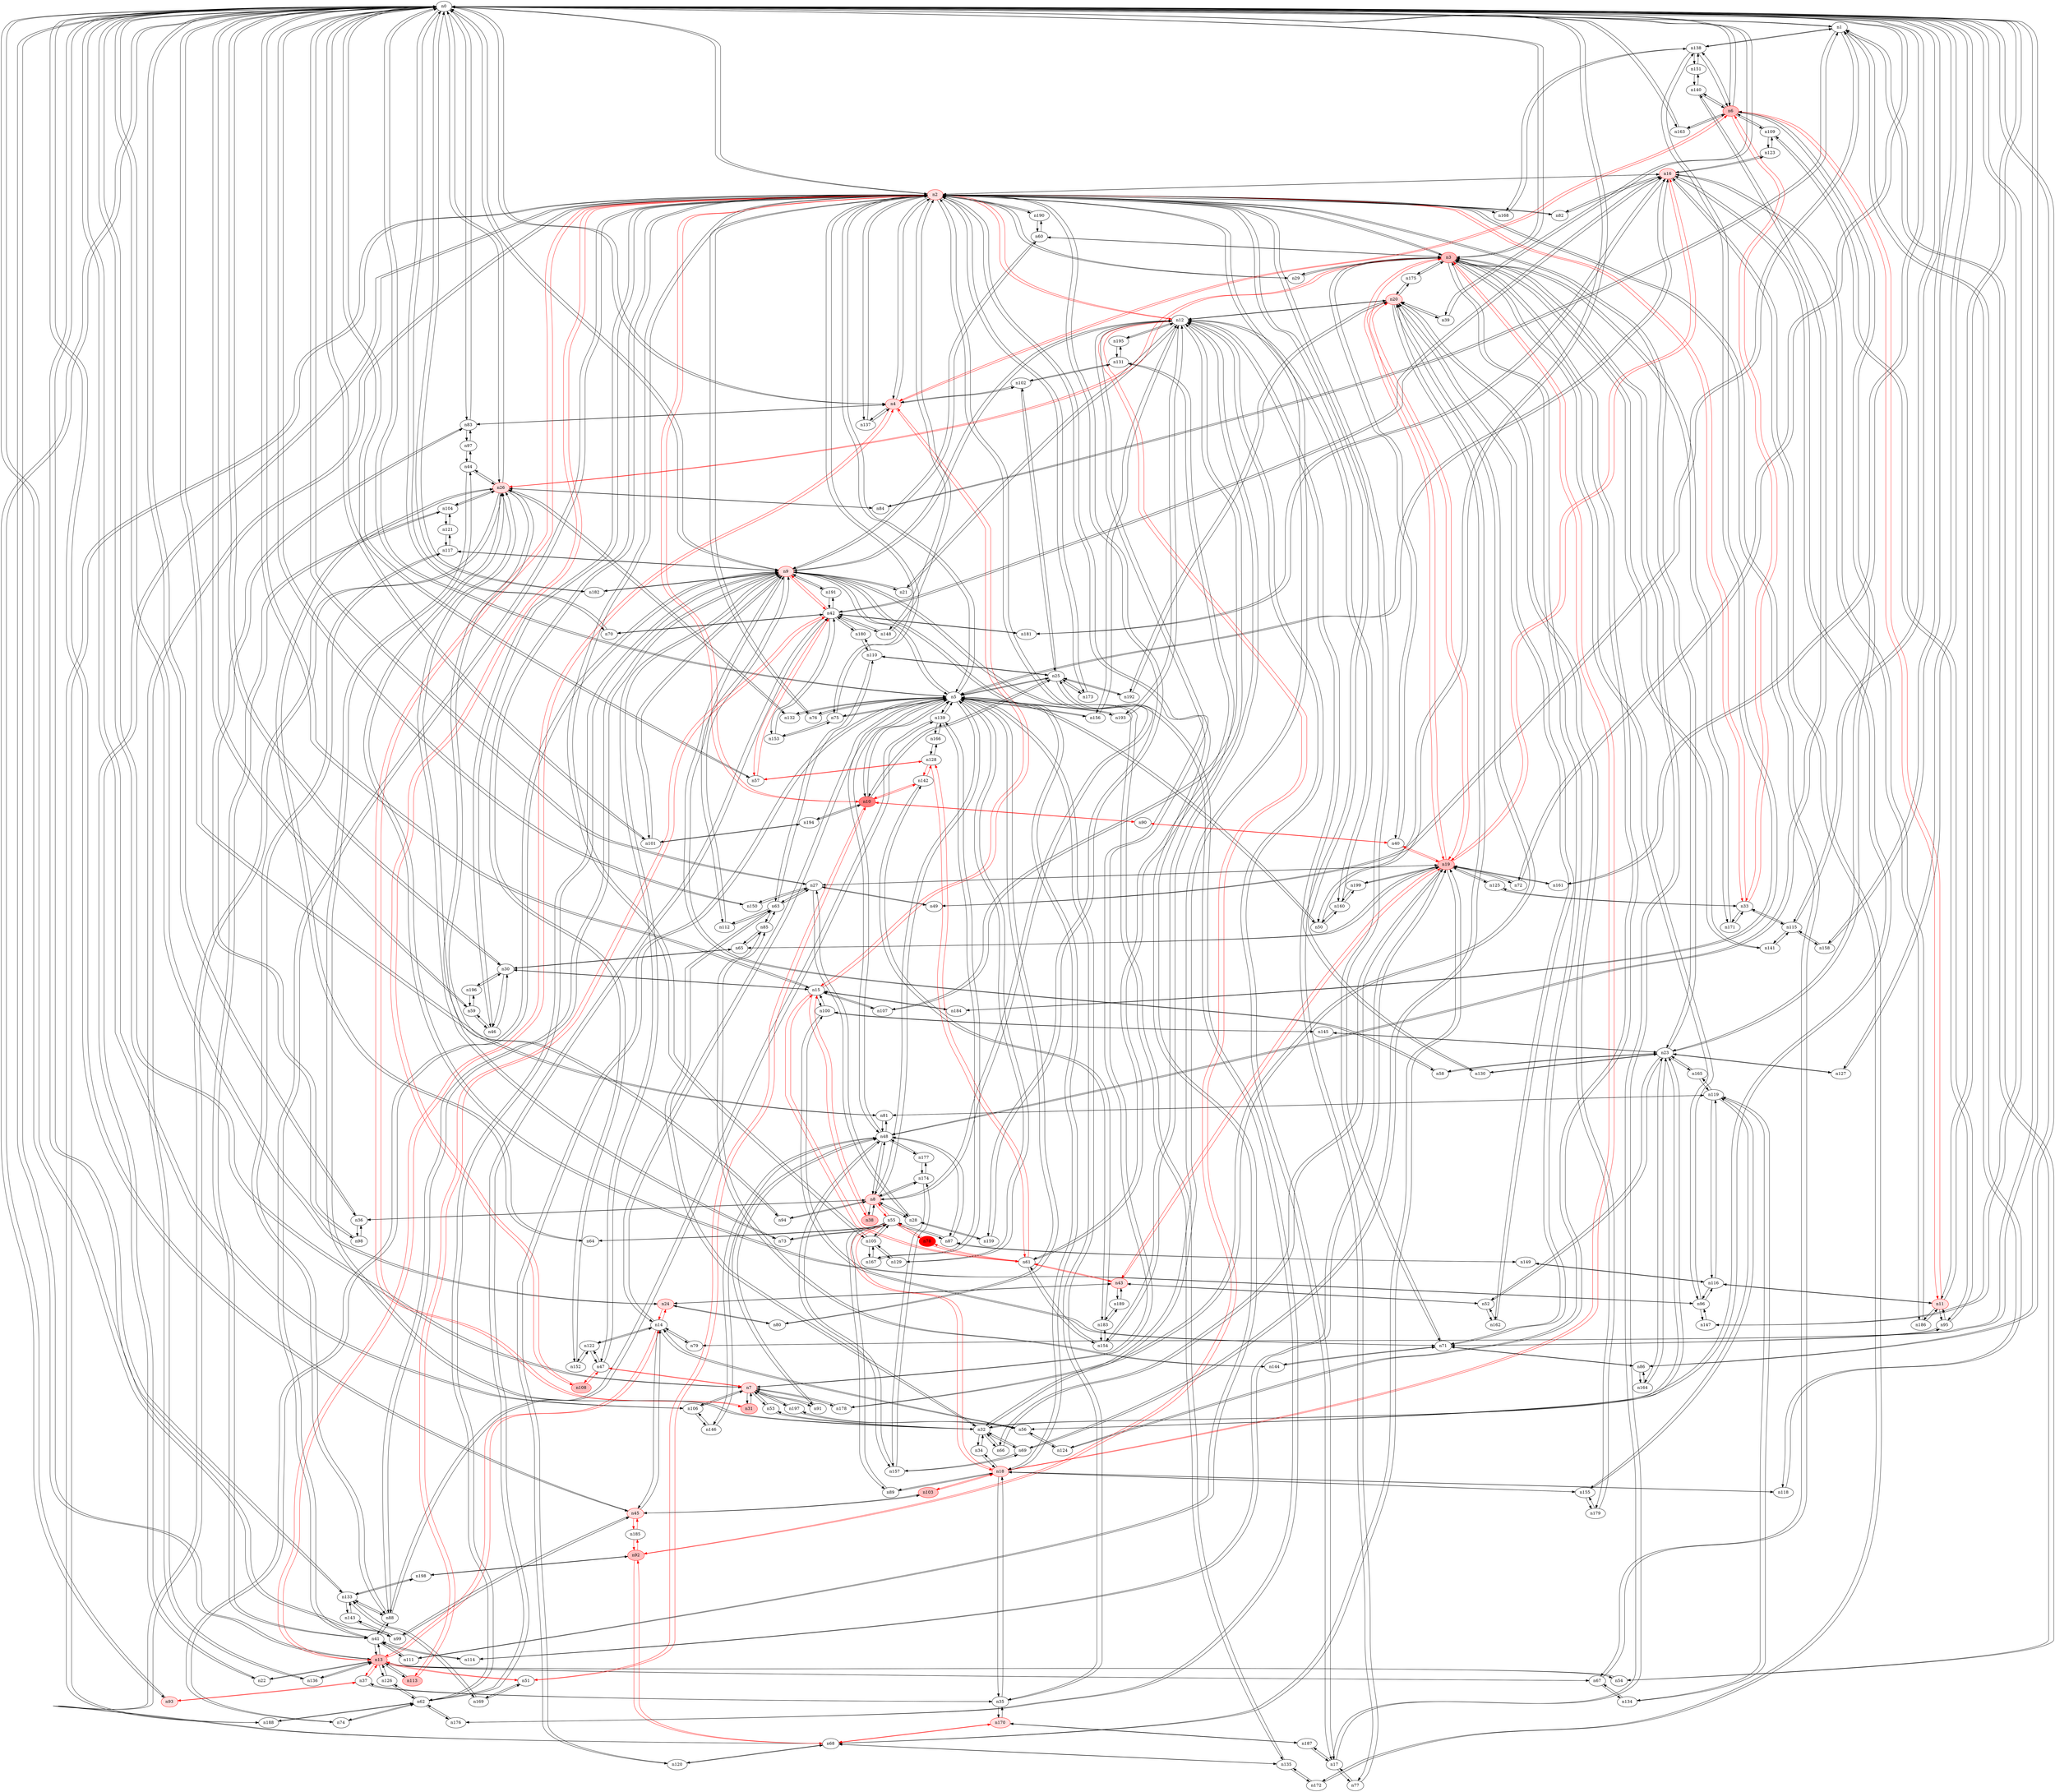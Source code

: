 strict digraph {
n0 [type=switch];
n1 [type=switch];
n2 [type=host, color="#FF0000", style=filled, fillcolor="#FFE0E0"];
n3 [type=host, color="#FF0000", style=filled, fillcolor="#FFC0C0"];
n4 [type=host, color="#FF0000", style=filled, fillcolor="#FFE0E0"];
n5 [type=switch];
n6 [type=host, color="#FF0000", style=filled, fillcolor="#FFC0C0"];
n7 [type=host, color="#FF0000", style=filled, fillcolor="#FFE0E0"];
n9 [type=host, color="#FF0000", style=filled, fillcolor="#FFE0E0"];
n11 [type=host, color="#FF0000", style=filled, fillcolor="#FFE0E0"];
n13 [type=switch, color="#FF0000", style=filled, fillcolor="#FFC0C0"];
n15 [type=switch];
n24 [type=host, color="#FF0000", style=filled, fillcolor="#FFE0E0"];
n26 [type=host, color="#FF0000", style=filled, fillcolor="#FFE0E0"];
n27 [type=switch];
n30 [type=switch];
n36 [type=switch];
n39 [type=switch];
n45 [type=host, color="#FF0000", style=filled, fillcolor="#FFE0E0"];
n50 [type=switch];
n57 [type=switch];
n59 [type=switch];
n70 [type=switch];
n72 [type=switch];
n79 [type=switch];
n81 [type=switch];
n83 [type=switch];
n86 [type=switch];
n93 [type=host, color="#FF0000", style=filled, fillcolor="#FFE0E0"];
n99 [type=switch];
n101 [type=switch];
n106 [type=switch];
n115 [type=switch];
n127 [type=switch];
n133 [type=switch];
n147 [type=switch];
n150 [type=switch];
n158 [type=switch];
n161 [type=switch];
n163 [type=switch];
n182 [type=switch];
n49 [type=switch];
n54 [type=switch];
n84 [type=switch];
n118 [type=switch];
n138 [type=switch];
n8 [type=host, color="#FF0000", style=filled, fillcolor="#FFE0E0"];
n10 [type=switch, color="#FF0000", style=filled, fillcolor="#FF8080"];
n12 [type=switch];
n16 [type=host, color="#FF0000", style=filled, fillcolor="#FFE0E0"];
n22 [type=switch];
n23 [type=switch];
n29 [type=switch];
n31 [type=host, color="#FF0000", style=filled, fillcolor="#FFC0C0"];
n32 [type=switch];
n33 [type=switch];
n41 [type=switch];
n46 [type=switch];
n67 [type=switch];
n71 [type=switch];
n75 [type=switch];
n76 [type=switch];
n82 [type=switch];
n105 [type=switch];
n108 [type=switch, color="#FF0000", style=filled, fillcolor="#FFC0C0"];
n130 [type=switch];
n136 [type=switch];
n137 [type=switch];
n148 [type=switch];
n152 [type=switch];
n159 [type=switch];
n168 [type=switch];
n173 [type=switch];
n188 [type=switch];
n190 [type=switch];
n17 [type=switch];
n18 [type=host, color="#FF0000", style=filled, fillcolor="#FFE0E0"];
n19 [type=switch, color="#FF0000", style=filled, fillcolor="#FFC0C0"];
n40 [type=switch];
n60 [type=switch];
n96 [type=switch];
n124 [type=switch];
n141 [type=switch];
n171 [type=switch];
n175 [type=switch];
n102 [type=switch];
n14 [type=switch];
n25 [type=switch];
n35 [type=switch];
n48 [type=switch];
n80 [type=switch];
n120 [type=switch];
n129 [type=switch];
n132 [type=switch];
n139 [type=switch];
n156 [type=switch];
n193 [type=switch];
n109 [type=switch];
n140 [type=switch];
n47 [type=switch];
n53 [type=switch];
n91 [type=switch];
n178 [type=switch];
n197 [type=switch];
n28 [type=switch];
n38 [type=host, color="#FF0000", style=filled, fillcolor="#FFC0C0"];
n55 [type=switch];
n94 [type=switch];
n174 [type=switch];
n21 [type=switch];
n42 [type=switch];
n58 [type=switch];
n62 [type=switch];
n74 [type=switch];
n88 [type=switch];
n112 [type=switch];
n117 [type=switch];
n135 [type=switch];
n191 [type=switch];
n51 [type=switch];
n90 [type=switch];
n142 [type=switch];
n194 [type=switch];
n95 [type=switch];
n116 [type=switch];
n186 [type=switch];
n20 [type=host, color="#FF0000", style=filled, fillcolor="#FFE0E0"];
n77 [type=switch];
n92 [type=switch, color="#FF0000", style=filled, fillcolor="#FFC0C0"];
n107 [type=switch];
n111 [type=switch];
n154 [type=switch];
n160 [type=switch];
n195 [type=switch];
n37 [type=switch];
n113 [type=switch, color="#FF0000", style=filled, fillcolor="#FFC0C0"];
n126 [type=switch];
n56 [type=switch];
n122 [type=switch];
n61 [type=switch];
n100 [type=switch];
n184 [type=switch];
n123 [type=switch];
n172 [type=switch];
n181 [type=switch];
n187 [type=switch];
n34 [type=switch];
n89 [type=switch];
n103 [type=host, color="#FF0000", style=filled, fillcolor="#FFC0C0"];
n155 [type=switch];
n43 [type=host, color="#FF0000", style=filled, fillcolor="#FFE0E0"];
n65 [type=switch];
n66 [type=switch];
n68 [type=switch];
n114 [type=switch];
n125 [type=switch];
n199 [type=switch];
n69 [type=switch];
n162 [type=switch];
n179 [type=switch];
n192 [type=switch];
n52 [type=switch];
n145 [type=switch];
n164 [type=switch];
n165 [type=switch];
n110 [type=switch];
n176 [type=switch];
n44 [type=switch];
n64 [type=switch];
n73 [type=switch];
n104 [type=switch];
n63 [type=switch];
n196 [type=switch];
n170 [type=host, color="#FF0000", style=filled, fillcolor="#FFE0E0"];
n98 [type=switch];
n153 [type=switch];
n180 [type=switch];
n189 [type=switch];
n97 [type=switch];
n185 [type=switch];
n87 [type=switch];
n146 [type=switch];
n157 [type=switch];
n177 [type=switch];
n169 [type=switch];
n78 [type=switch, color="#FF0000", style=filled, fillcolor="#FF0000"];
n128 [type=switch];
n131 [type=switch];
n85 [type=switch];
n134 [type=switch];
n144 [type=switch];
n119 [type=switch];
n149 [type=switch];
n198 [type=switch];
n143 [type=switch];
n121 [type=switch];
n167 [type=switch];
n166 [type=switch];
n151 [type=switch];
n183 [type=switch];
n0 -> n1 [src_port=0, dst_port=0];
n0 -> n2 [src_port=0, dst_port=0];
n0 -> n3 [src_port=0, dst_port=0];
n0 -> n4 [src_port=0, dst_port=0];
n0 -> n5 [src_port=0, dst_port=0];
n0 -> n6 [src_port=0, dst_port=0];
n0 -> n7 [src_port=0, dst_port=0];
n0 -> n9 [src_port=0, dst_port=0];
n0 -> n11 [src_port=0, dst_port=0];
n0 -> n13 [src_port=0, dst_port=0];
n0 -> n15 [src_port=0, dst_port=0];
n0 -> n24 [src_port=0, dst_port=0];
n0 -> n26 [src_port=0, dst_port=0];
n0 -> n27 [src_port=0, dst_port=0];
n0 -> n30 [src_port=0, dst_port=0];
n0 -> n36 [src_port=0, dst_port=0];
n0 -> n39 [src_port=0, dst_port=0];
n0 -> n45 [src_port=0, dst_port=0];
n0 -> n50 [src_port=0, dst_port=0];
n0 -> n57 [src_port=0, dst_port=0];
n0 -> n59 [src_port=0, dst_port=0];
n0 -> n70 [src_port=0, dst_port=0];
n0 -> n72 [src_port=0, dst_port=0];
n0 -> n79 [src_port=0, dst_port=0];
n0 -> n81 [src_port=0, dst_port=0];
n0 -> n83 [src_port=0, dst_port=0];
n0 -> n86 [src_port=0, dst_port=0];
n0 -> n93 [src_port=0, dst_port=0];
n0 -> n99 [src_port=0, dst_port=0];
n0 -> n101 [src_port=0, dst_port=0];
n0 -> n106 [src_port=0, dst_port=0];
n0 -> n115 [src_port=0, dst_port=0];
n0 -> n127 [src_port=0, dst_port=0];
n0 -> n133 [src_port=0, dst_port=0];
n0 -> n147 [src_port=0, dst_port=0];
n0 -> n150 [src_port=0, dst_port=0];
n0 -> n158 [src_port=0, dst_port=0];
n0 -> n161 [src_port=0, dst_port=0];
n0 -> n163 [src_port=0, dst_port=0];
n0 -> n182 [src_port=0, dst_port=0];
n1 -> n0 [src_port=0, dst_port=0];
n1 -> n49 [src_port=0, dst_port=0];
n1 -> n54 [src_port=0, dst_port=0];
n1 -> n84 [src_port=0, dst_port=0];
n1 -> n118 [src_port=0, dst_port=0];
n1 -> n138 [src_port=0, dst_port=0];
n2 -> n0 [src_port=0, dst_port=0];
n2 -> n3 [src_port=0, dst_port=0];
n2 -> n4 [src_port=0, dst_port=0];
n2 -> n5 [src_port=0, dst_port=0];
n2 -> n7 [src_port=0, dst_port=0];
n2 -> n8 [src_port=0, dst_port=0];
n2 -> n10 [src_port=0, dst_port=0, color="#FF0000"];
n2 -> n12 [src_port=0, dst_port=0, color="#FF0000"];
n2 -> n16 [src_port=0, dst_port=0];
n2 -> n22 [src_port=0, dst_port=0];
n2 -> n23 [src_port=0, dst_port=0];
n2 -> n29 [src_port=0, dst_port=0];
n2 -> n31 [src_port=0, dst_port=0, color="#FF0000"];
n2 -> n32 [src_port=0, dst_port=0];
n2 -> n33 [src_port=0, dst_port=0, color="#FF0000"];
n2 -> n41 [src_port=0, dst_port=0];
n2 -> n46 [src_port=0, dst_port=0];
n2 -> n67 [src_port=0, dst_port=0];
n2 -> n71 [src_port=0, dst_port=0];
n2 -> n75 [src_port=0, dst_port=0];
n2 -> n76 [src_port=0, dst_port=0];
n2 -> n82 [src_port=0, dst_port=0];
n2 -> n105 [src_port=0, dst_port=0];
n2 -> n108 [src_port=0, dst_port=0, color="#FF0000"];
n2 -> n130 [src_port=0, dst_port=0];
n2 -> n136 [src_port=0, dst_port=0];
n2 -> n137 [src_port=0, dst_port=0];
n2 -> n148 [src_port=0, dst_port=0];
n2 -> n152 [src_port=0, dst_port=0];
n2 -> n159 [src_port=0, dst_port=0];
n2 -> n168 [src_port=0, dst_port=0];
n2 -> n173 [src_port=0, dst_port=0];
n2 -> n188 [src_port=0, dst_port=0];
n2 -> n190 [src_port=0, dst_port=0];
n3 -> n0 [src_port=0, dst_port=0];
n3 -> n2 [src_port=0, dst_port=0];
n3 -> n26 [src_port=0, dst_port=0, color="#FF0000"];
n3 -> n29 [src_port=0, dst_port=0];
n3 -> n71 [src_port=0, dst_port=0];
n3 -> n17 [src_port=0, dst_port=0];
n3 -> n18 [src_port=0, dst_port=0, color="#FF0000"];
n3 -> n19 [src_port=0, dst_port=0, color="#FF0000"];
n3 -> n40 [src_port=0, dst_port=0];
n3 -> n60 [src_port=0, dst_port=0];
n3 -> n96 [src_port=0, dst_port=0];
n3 -> n124 [src_port=0, dst_port=0];
n3 -> n141 [src_port=0, dst_port=0];
n3 -> n171 [src_port=0, dst_port=0];
n3 -> n175 [src_port=0, dst_port=0];
n4 -> n0 [src_port=0, dst_port=0];
n4 -> n2 [src_port=0, dst_port=0];
n4 -> n6 [src_port=0, dst_port=0, color="#FF0000"];
n4 -> n13 [src_port=0, dst_port=0, color="#FF0000"];
n4 -> n15 [src_port=0, dst_port=0, color="#FF0000"];
n4 -> n83 [src_port=0, dst_port=0];
n4 -> n137 [src_port=0, dst_port=0];
n4 -> n102 [src_port=0, dst_port=0];
n5 -> n0 [src_port=0, dst_port=0];
n5 -> n2 [src_port=0, dst_port=0];
n5 -> n9 [src_port=0, dst_port=0];
n5 -> n50 [src_port=0, dst_port=0];
n5 -> n8 [src_port=0, dst_port=0];
n5 -> n10 [src_port=0, dst_port=0];
n5 -> n16 [src_port=0, dst_port=0];
n5 -> n75 [src_port=0, dst_port=0];
n5 -> n76 [src_port=0, dst_port=0];
n5 -> n14 [src_port=0, dst_port=0];
n5 -> n25 [src_port=0, dst_port=0];
n5 -> n35 [src_port=0, dst_port=0];
n5 -> n48 [src_port=0, dst_port=0];
n5 -> n80 [src_port=0, dst_port=0];
n5 -> n120 [src_port=0, dst_port=0];
n5 -> n129 [src_port=0, dst_port=0];
n5 -> n132 [src_port=0, dst_port=0];
n5 -> n139 [src_port=0, dst_port=0];
n5 -> n156 [src_port=0, dst_port=0];
n5 -> n193 [src_port=0, dst_port=0];
n6 -> n0 [src_port=0, dst_port=0];
n6 -> n4 [src_port=0, dst_port=0, color="#FF0000"];
n6 -> n11 [src_port=0, dst_port=0, color="#FF0000"];
n6 -> n163 [src_port=0, dst_port=0];
n6 -> n138 [src_port=0, dst_port=0];
n6 -> n23 [src_port=0, dst_port=0];
n6 -> n33 [src_port=0, dst_port=0, color="#FF0000"];
n6 -> n109 [src_port=0, dst_port=0];
n6 -> n140 [src_port=0, dst_port=0];
n7 -> n0 [src_port=0, dst_port=0];
n7 -> n2 [src_port=0, dst_port=0];
n7 -> n106 [src_port=0, dst_port=0];
n7 -> n31 [src_port=0, dst_port=0];
n7 -> n47 [src_port=0, dst_port=0, color="#FF0000"];
n7 -> n53 [src_port=0, dst_port=0];
n7 -> n91 [src_port=0, dst_port=0];
n7 -> n178 [src_port=0, dst_port=0];
n7 -> n197 [src_port=0, dst_port=0];
n9 -> n0 [src_port=0, dst_port=0];
n9 -> n5 [src_port=0, dst_port=0];
n9 -> n101 [src_port=0, dst_port=0];
n9 -> n182 [src_port=0, dst_port=0];
n9 -> n12 [src_port=0, dst_port=0];
n9 -> n18 [src_port=0, dst_port=0];
n9 -> n60 [src_port=0, dst_port=0];
n9 -> n47 [src_port=0, dst_port=0];
n9 -> n21 [src_port=0, dst_port=0];
n9 -> n42 [src_port=0, dst_port=0, color="#FF0000"];
n9 -> n58 [src_port=0, dst_port=0];
n9 -> n62 [src_port=0, dst_port=0];
n9 -> n74 [src_port=0, dst_port=0];
n9 -> n88 [src_port=0, dst_port=0];
n9 -> n112 [src_port=0, dst_port=0];
n9 -> n117 [src_port=0, dst_port=0];
n9 -> n135 [src_port=0, dst_port=0];
n9 -> n191 [src_port=0, dst_port=0];
n11 -> n0 [src_port=0, dst_port=0];
n11 -> n6 [src_port=0, dst_port=0, color="#FF0000"];
n11 -> n95 [src_port=0, dst_port=0];
n11 -> n116 [src_port=0, dst_port=0];
n11 -> n186 [src_port=0, dst_port=0];
n13 -> n0 [src_port=0, dst_port=0];
n13 -> n4 [src_port=0, dst_port=0, color="#FF0000"];
n13 -> n54 [src_port=0, dst_port=0];
n13 -> n22 [src_port=0, dst_port=0];
n13 -> n41 [src_port=0, dst_port=0];
n13 -> n67 [src_port=0, dst_port=0];
n13 -> n136 [src_port=0, dst_port=0];
n13 -> n14 [src_port=0, dst_port=0, color="#FF0000"];
n13 -> n51 [src_port=0, dst_port=0, color="#FF0000"];
n13 -> n37 [src_port=0, dst_port=0, color="#FF0000"];
n13 -> n113 [src_port=0, dst_port=0];
n13 -> n126 [src_port=0, dst_port=0];
n15 -> n0 [src_port=0, dst_port=0];
n15 -> n4 [src_port=0, dst_port=0, color="#FF0000"];
n15 -> n30 [src_port=0, dst_port=0];
n15 -> n38 [src_port=0, dst_port=0, color="#FF0000"];
n15 -> n107 [src_port=0, dst_port=0];
n15 -> n61 [src_port=0, dst_port=0, color="#FF0000"];
n15 -> n100 [src_port=0, dst_port=0];
n15 -> n184 [src_port=0, dst_port=0];
n24 -> n0 [src_port=0, dst_port=0];
n24 -> n14 [src_port=0, dst_port=0, color="#FF0000"];
n24 -> n80 [src_port=0, dst_port=0];
n24 -> n43 [src_port=0, dst_port=0];
n26 -> n0 [src_port=0, dst_port=0];
n26 -> n3 [src_port=0, dst_port=0, color="#FF0000"];
n26 -> n84 [src_port=0, dst_port=0];
n26 -> n96 [src_port=0, dst_port=0];
n26 -> n132 [src_port=0, dst_port=0];
n26 -> n94 [src_port=0, dst_port=0];
n26 -> n68 [src_port=0, dst_port=0];
n26 -> n44 [src_port=0, dst_port=0];
n26 -> n64 [src_port=0, dst_port=0];
n26 -> n73 [src_port=0, dst_port=0];
n26 -> n104 [src_port=0, dst_port=0];
n27 -> n0 [src_port=0, dst_port=0];
n27 -> n150 [src_port=0, dst_port=0];
n27 -> n49 [src_port=0, dst_port=0];
n27 -> n19 [src_port=0, dst_port=0];
n27 -> n28 [src_port=0, dst_port=0];
n27 -> n63 [src_port=0, dst_port=0];
n30 -> n0 [src_port=0, dst_port=0];
n30 -> n15 [src_port=0, dst_port=0];
n30 -> n46 [src_port=0, dst_port=0];
n30 -> n65 [src_port=0, dst_port=0];
n30 -> n196 [src_port=0, dst_port=0];
n36 -> n0 [src_port=0, dst_port=0];
n36 -> n8 [src_port=0, dst_port=0];
n36 -> n98 [src_port=0, dst_port=0];
n39 -> n0 [src_port=0, dst_port=0];
n39 -> n20 [src_port=0, dst_port=0];
n45 -> n0 [src_port=0, dst_port=0];
n45 -> n99 [src_port=0, dst_port=0];
n45 -> n14 [src_port=0, dst_port=0];
n45 -> n103 [src_port=0, dst_port=0];
n45 -> n185 [src_port=0, dst_port=0, color="#FF0000"];
n50 -> n0 [src_port=0, dst_port=0];
n50 -> n5 [src_port=0, dst_port=0];
n50 -> n160 [src_port=0, dst_port=0];
n57 -> n0 [src_port=0, dst_port=0];
n57 -> n42 [src_port=0, dst_port=0, color="#FF0000"];
n57 -> n128 [src_port=0, dst_port=0, color="#FF0000"];
n59 -> n0 [src_port=0, dst_port=0];
n59 -> n46 [src_port=0, dst_port=0];
n59 -> n196 [src_port=0, dst_port=0];
n70 -> n0 [src_port=0, dst_port=0];
n70 -> n42 [src_port=0, dst_port=0];
n72 -> n0 [src_port=0, dst_port=0];
n72 -> n19 [src_port=0, dst_port=0];
n79 -> n0 [src_port=0, dst_port=0];
n79 -> n14 [src_port=0, dst_port=0];
n81 -> n0 [src_port=0, dst_port=0];
n81 -> n48 [src_port=0, dst_port=0];
n81 -> n119 [src_port=0, dst_port=0];
n83 -> n0 [src_port=0, dst_port=0];
n83 -> n4 [src_port=0, dst_port=0];
n83 -> n98 [src_port=0, dst_port=0];
n83 -> n97 [src_port=0, dst_port=0];
n86 -> n0 [src_port=0, dst_port=0];
n86 -> n71 [src_port=0, dst_port=0];
n86 -> n164 [src_port=0, dst_port=0];
n93 -> n0 [src_port=0, dst_port=0];
n93 -> n37 [src_port=0, dst_port=0, color="#FF0000"];
n99 -> n0 [src_port=0, dst_port=0];
n99 -> n45 [src_port=0, dst_port=0];
n99 -> n143 [src_port=0, dst_port=0];
n101 -> n0 [src_port=0, dst_port=0];
n101 -> n9 [src_port=0, dst_port=0];
n101 -> n194 [src_port=0, dst_port=0];
n106 -> n0 [src_port=0, dst_port=0];
n106 -> n7 [src_port=0, dst_port=0];
n106 -> n146 [src_port=0, dst_port=0];
n115 -> n0 [src_port=0, dst_port=0];
n115 -> n158 [src_port=0, dst_port=0];
n115 -> n33 [src_port=0, dst_port=0];
n115 -> n141 [src_port=0, dst_port=0];
n127 -> n0 [src_port=0, dst_port=0];
n127 -> n23 [src_port=0, dst_port=0];
n133 -> n0 [src_port=0, dst_port=0];
n133 -> n88 [src_port=0, dst_port=0];
n133 -> n169 [src_port=0, dst_port=0];
n133 -> n198 [src_port=0, dst_port=0];
n133 -> n143 [src_port=0, dst_port=0];
n147 -> n0 [src_port=0, dst_port=0];
n147 -> n96 [src_port=0, dst_port=0];
n150 -> n0 [src_port=0, dst_port=0];
n150 -> n27 [src_port=0, dst_port=0];
n158 -> n0 [src_port=0, dst_port=0];
n158 -> n115 [src_port=0, dst_port=0];
n161 -> n0 [src_port=0, dst_port=0];
n161 -> n19 [src_port=0, dst_port=0];
n163 -> n0 [src_port=0, dst_port=0];
n163 -> n6 [src_port=0, dst_port=0];
n182 -> n0 [src_port=0, dst_port=0];
n182 -> n9 [src_port=0, dst_port=0];
n49 -> n1 [src_port=0, dst_port=0];
n49 -> n27 [src_port=0, dst_port=0];
n54 -> n1 [src_port=0, dst_port=0];
n54 -> n13 [src_port=0, dst_port=0];
n84 -> n1 [src_port=0, dst_port=0];
n84 -> n26 [src_port=0, dst_port=0];
n118 -> n1 [src_port=0, dst_port=0];
n118 -> n18 [src_port=0, dst_port=0];
n138 -> n1 [src_port=0, dst_port=0];
n138 -> n6 [src_port=0, dst_port=0];
n138 -> n168 [src_port=0, dst_port=0];
n138 -> n184 [src_port=0, dst_port=0];
n138 -> n151 [src_port=0, dst_port=0];
n8 -> n2 [src_port=0, dst_port=0];
n8 -> n5 [src_port=0, dst_port=0];
n8 -> n36 [src_port=0, dst_port=0];
n8 -> n48 [src_port=0, dst_port=0];
n8 -> n28 [src_port=0, dst_port=0];
n8 -> n38 [src_port=0, dst_port=0];
n8 -> n55 [src_port=0, dst_port=0, color="#FF0000"];
n8 -> n94 [src_port=0, dst_port=0];
n8 -> n174 [src_port=0, dst_port=0];
n10 -> n2 [src_port=0, dst_port=0, color="#FF0000"];
n10 -> n5 [src_port=0, dst_port=0];
n10 -> n25 [src_port=0, dst_port=0];
n10 -> n51 [src_port=0, dst_port=0, color="#FF0000"];
n10 -> n90 [src_port=0, dst_port=0, color="#FF0000"];
n10 -> n142 [src_port=0, dst_port=0, color="#FF0000"];
n10 -> n194 [src_port=0, dst_port=0];
n12 -> n2 [src_port=0, dst_port=0, color="#FF0000"];
n12 -> n9 [src_port=0, dst_port=0];
n12 -> n17 [src_port=0, dst_port=0];
n12 -> n156 [src_port=0, dst_port=0];
n12 -> n193 [src_port=0, dst_port=0];
n12 -> n21 [src_port=0, dst_port=0];
n12 -> n20 [src_port=0, dst_port=0];
n12 -> n77 [src_port=0, dst_port=0];
n12 -> n92 [src_port=0, dst_port=0, color="#FF0000"];
n12 -> n107 [src_port=0, dst_port=0];
n12 -> n111 [src_port=0, dst_port=0];
n12 -> n154 [src_port=0, dst_port=0];
n12 -> n160 [src_port=0, dst_port=0];
n12 -> n195 [src_port=0, dst_port=0];
n16 -> n2 [src_port=0, dst_port=0];
n16 -> n5 [src_port=0, dst_port=0];
n16 -> n32 [src_port=0, dst_port=0];
n16 -> n82 [src_port=0, dst_port=0];
n16 -> n19 [src_port=0, dst_port=0, color="#FF0000"];
n16 -> n42 [src_port=0, dst_port=0];
n16 -> n186 [src_port=0, dst_port=0];
n16 -> n123 [src_port=0, dst_port=0];
n16 -> n172 [src_port=0, dst_port=0];
n16 -> n181 [src_port=0, dst_port=0];
n22 -> n2 [src_port=0, dst_port=0];
n22 -> n13 [src_port=0, dst_port=0];
n23 -> n2 [src_port=0, dst_port=0];
n23 -> n6 [src_port=0, dst_port=0];
n23 -> n127 [src_port=0, dst_port=0];
n23 -> n130 [src_port=0, dst_port=0];
n23 -> n58 [src_port=0, dst_port=0];
n23 -> n56 [src_port=0, dst_port=0];
n23 -> n52 [src_port=0, dst_port=0];
n23 -> n145 [src_port=0, dst_port=0];
n23 -> n164 [src_port=0, dst_port=0];
n23 -> n165 [src_port=0, dst_port=0];
n29 -> n2 [src_port=0, dst_port=0];
n29 -> n3 [src_port=0, dst_port=0];
n31 -> n2 [src_port=0, dst_port=0, color="#FF0000"];
n31 -> n7 [src_port=0, dst_port=0];
n32 -> n2 [src_port=0, dst_port=0];
n32 -> n16 [src_port=0, dst_port=0];
n32 -> n53 [src_port=0, dst_port=0];
n32 -> n34 [src_port=0, dst_port=0];
n32 -> n66 [src_port=0, dst_port=0];
n32 -> n69 [src_port=0, dst_port=0];
n32 -> n44 [src_port=0, dst_port=0];
n32 -> n63 [src_port=0, dst_port=0];
n33 -> n2 [src_port=0, dst_port=0, color="#FF0000"];
n33 -> n6 [src_port=0, dst_port=0, color="#FF0000"];
n33 -> n115 [src_port=0, dst_port=0];
n33 -> n171 [src_port=0, dst_port=0];
n33 -> n125 [src_port=0, dst_port=0];
n41 -> n2 [src_port=0, dst_port=0];
n41 -> n13 [src_port=0, dst_port=0];
n41 -> n88 [src_port=0, dst_port=0];
n41 -> n111 [src_port=0, dst_port=0];
n41 -> n114 [src_port=0, dst_port=0];
n41 -> n104 [src_port=0, dst_port=0];
n46 -> n2 [src_port=0, dst_port=0];
n46 -> n30 [src_port=0, dst_port=0];
n46 -> n59 [src_port=0, dst_port=0];
n67 -> n2 [src_port=0, dst_port=0];
n67 -> n13 [src_port=0, dst_port=0];
n67 -> n134 [src_port=0, dst_port=0];
n71 -> n2 [src_port=0, dst_port=0];
n71 -> n3 [src_port=0, dst_port=0];
n71 -> n86 [src_port=0, dst_port=0];
n71 -> n95 [src_port=0, dst_port=0];
n71 -> n100 [src_port=0, dst_port=0];
n71 -> n144 [src_port=0, dst_port=0];
n75 -> n2 [src_port=0, dst_port=0];
n75 -> n5 [src_port=0, dst_port=0];
n75 -> n153 [src_port=0, dst_port=0];
n76 -> n2 [src_port=0, dst_port=0];
n76 -> n5 [src_port=0, dst_port=0];
n82 -> n2 [src_port=0, dst_port=0];
n82 -> n16 [src_port=0, dst_port=0];
n105 -> n2 [src_port=0, dst_port=0];
n105 -> n129 [src_port=0, dst_port=0];
n105 -> n55 [src_port=0, dst_port=0];
n105 -> n167 [src_port=0, dst_port=0];
n108 -> n2 [src_port=0, dst_port=0, color="#FF0000"];
n108 -> n47 [src_port=0, dst_port=0, color="#FF0000"];
n130 -> n2 [src_port=0, dst_port=0];
n130 -> n23 [src_port=0, dst_port=0];
n136 -> n2 [src_port=0, dst_port=0];
n136 -> n13 [src_port=0, dst_port=0];
n137 -> n2 [src_port=0, dst_port=0];
n137 -> n4 [src_port=0, dst_port=0];
n148 -> n2 [src_port=0, dst_port=0];
n148 -> n42 [src_port=0, dst_port=0];
n152 -> n2 [src_port=0, dst_port=0];
n152 -> n122 [src_port=0, dst_port=0];
n159 -> n2 [src_port=0, dst_port=0];
n159 -> n28 [src_port=0, dst_port=0];
n168 -> n2 [src_port=0, dst_port=0];
n168 -> n138 [src_port=0, dst_port=0];
n173 -> n2 [src_port=0, dst_port=0];
n173 -> n25 [src_port=0, dst_port=0];
n188 -> n2 [src_port=0, dst_port=0];
n188 -> n62 [src_port=0, dst_port=0];
n190 -> n2 [src_port=0, dst_port=0];
n190 -> n60 [src_port=0, dst_port=0];
n17 -> n3 [src_port=0, dst_port=0];
n17 -> n12 [src_port=0, dst_port=0];
n17 -> n77 [src_port=0, dst_port=0];
n17 -> n187 [src_port=0, dst_port=0];
n18 -> n3 [src_port=0, dst_port=0, color="#FF0000"];
n18 -> n9 [src_port=0, dst_port=0];
n18 -> n118 [src_port=0, dst_port=0];
n18 -> n35 [src_port=0, dst_port=0];
n18 -> n55 [src_port=0, dst_port=0, color="#FF0000"];
n18 -> n34 [src_port=0, dst_port=0];
n18 -> n89 [src_port=0, dst_port=0];
n18 -> n103 [src_port=0, dst_port=0, color="#FF0000"];
n18 -> n155 [src_port=0, dst_port=0];
n19 -> n3 [src_port=0, dst_port=0, color="#FF0000"];
n19 -> n27 [src_port=0, dst_port=0];
n19 -> n72 [src_port=0, dst_port=0];
n19 -> n161 [src_port=0, dst_port=0];
n19 -> n16 [src_port=0, dst_port=0, color="#FF0000"];
n19 -> n40 [src_port=0, dst_port=0, color="#FF0000"];
n19 -> n20 [src_port=0, dst_port=0, color="#FF0000"];
n19 -> n43 [src_port=0, dst_port=0, color="#FF0000"];
n19 -> n65 [src_port=0, dst_port=0];
n19 -> n66 [src_port=0, dst_port=0];
n19 -> n68 [src_port=0, dst_port=0];
n19 -> n114 [src_port=0, dst_port=0];
n19 -> n125 [src_port=0, dst_port=0];
n19 -> n199 [src_port=0, dst_port=0];
n40 -> n3 [src_port=0, dst_port=0];
n40 -> n19 [src_port=0, dst_port=0, color="#FF0000"];
n40 -> n90 [src_port=0, dst_port=0, color="#FF0000"];
n60 -> n3 [src_port=0, dst_port=0];
n60 -> n9 [src_port=0, dst_port=0];
n60 -> n190 [src_port=0, dst_port=0];
n96 -> n3 [src_port=0, dst_port=0];
n96 -> n26 [src_port=0, dst_port=0];
n96 -> n147 [src_port=0, dst_port=0];
n96 -> n116 [src_port=0, dst_port=0];
n124 -> n3 [src_port=0, dst_port=0];
n124 -> n56 [src_port=0, dst_port=0];
n141 -> n3 [src_port=0, dst_port=0];
n141 -> n115 [src_port=0, dst_port=0];
n171 -> n3 [src_port=0, dst_port=0];
n171 -> n33 [src_port=0, dst_port=0];
n175 -> n3 [src_port=0, dst_port=0];
n175 -> n20 [src_port=0, dst_port=0];
n102 -> n4 [src_port=0, dst_port=0];
n102 -> n25 [src_port=0, dst_port=0];
n102 -> n131 [src_port=0, dst_port=0];
n14 -> n5 [src_port=0, dst_port=0];
n14 -> n13 [src_port=0, dst_port=0, color="#FF0000"];
n14 -> n24 [src_port=0, dst_port=0, color="#FF0000"];
n14 -> n45 [src_port=0, dst_port=0];
n14 -> n79 [src_port=0, dst_port=0];
n14 -> n56 [src_port=0, dst_port=0];
n14 -> n122 [src_port=0, dst_port=0];
n25 -> n5 [src_port=0, dst_port=0];
n25 -> n10 [src_port=0, dst_port=0];
n25 -> n173 [src_port=0, dst_port=0];
n25 -> n102 [src_port=0, dst_port=0];
n25 -> n192 [src_port=0, dst_port=0];
n25 -> n110 [src_port=0, dst_port=0];
n25 -> n176 [src_port=0, dst_port=0];
n35 -> n5 [src_port=0, dst_port=0];
n35 -> n18 [src_port=0, dst_port=0];
n35 -> n37 [src_port=0, dst_port=0];
n35 -> n170 [src_port=0, dst_port=0];
n48 -> n5 [src_port=0, dst_port=0];
n48 -> n81 [src_port=0, dst_port=0];
n48 -> n8 [src_port=0, dst_port=0];
n48 -> n140 [src_port=0, dst_port=0];
n48 -> n91 [src_port=0, dst_port=0];
n48 -> n87 [src_port=0, dst_port=0];
n48 -> n146 [src_port=0, dst_port=0];
n48 -> n157 [src_port=0, dst_port=0];
n48 -> n177 [src_port=0, dst_port=0];
n80 -> n5 [src_port=0, dst_port=0];
n80 -> n24 [src_port=0, dst_port=0];
n120 -> n5 [src_port=0, dst_port=0];
n120 -> n68 [src_port=0, dst_port=0];
n129 -> n5 [src_port=0, dst_port=0];
n129 -> n105 [src_port=0, dst_port=0];
n132 -> n5 [src_port=0, dst_port=0];
n132 -> n26 [src_port=0, dst_port=0];
n139 -> n5 [src_port=0, dst_port=0];
n139 -> n88 [src_port=0, dst_port=0];
n139 -> n167 [src_port=0, dst_port=0];
n139 -> n166 [src_port=0, dst_port=0];
n156 -> n5 [src_port=0, dst_port=0];
n156 -> n12 [src_port=0, dst_port=0];
n193 -> n5 [src_port=0, dst_port=0];
n193 -> n12 [src_port=0, dst_port=0];
n109 -> n6 [src_port=0, dst_port=0];
n109 -> n95 [src_port=0, dst_port=0];
n109 -> n123 [src_port=0, dst_port=0];
n140 -> n6 [src_port=0, dst_port=0];
n140 -> n48 [src_port=0, dst_port=0];
n140 -> n151 [src_port=0, dst_port=0];
n47 -> n7 [src_port=0, dst_port=0, color="#FF0000"];
n47 -> n9 [src_port=0, dst_port=0];
n47 -> n108 [src_port=0, dst_port=0, color="#FF0000"];
n47 -> n122 [src_port=0, dst_port=0];
n53 -> n7 [src_port=0, dst_port=0];
n53 -> n32 [src_port=0, dst_port=0];
n91 -> n7 [src_port=0, dst_port=0];
n91 -> n48 [src_port=0, dst_port=0];
n178 -> n7 [src_port=0, dst_port=0];
n178 -> n20 [src_port=0, dst_port=0];
n197 -> n7 [src_port=0, dst_port=0];
n197 -> n56 [src_port=0, dst_port=0];
n28 -> n27 [src_port=0, dst_port=0];
n28 -> n8 [src_port=0, dst_port=0];
n28 -> n159 [src_port=0, dst_port=0];
n38 -> n15 [src_port=0, dst_port=0, color="#FF0000"];
n38 -> n8 [src_port=0, dst_port=0];
n55 -> n8 [src_port=0, dst_port=0, color="#FF0000"];
n55 -> n105 [src_port=0, dst_port=0];
n55 -> n18 [src_port=0, dst_port=0, color="#FF0000"];
n55 -> n89 [src_port=0, dst_port=0];
n55 -> n64 [src_port=0, dst_port=0];
n55 -> n73 [src_port=0, dst_port=0];
n55 -> n87 [src_port=0, dst_port=0];
n55 -> n78 [src_port=0, dst_port=0, color="#FF0000"];
n94 -> n26 [src_port=0, dst_port=0];
n94 -> n8 [src_port=0, dst_port=0];
n174 -> n8 [src_port=0, dst_port=0];
n174 -> n157 [src_port=0, dst_port=0];
n174 -> n177 [src_port=0, dst_port=0];
n21 -> n9 [src_port=0, dst_port=0];
n21 -> n12 [src_port=0, dst_port=0];
n42 -> n9 [src_port=0, dst_port=0, color="#FF0000"];
n42 -> n57 [src_port=0, dst_port=0, color="#FF0000"];
n42 -> n70 [src_port=0, dst_port=0];
n42 -> n16 [src_port=0, dst_port=0];
n42 -> n148 [src_port=0, dst_port=0];
n42 -> n62 [src_port=0, dst_port=0];
n42 -> n191 [src_port=0, dst_port=0];
n42 -> n113 [src_port=0, dst_port=0, color="#FF0000"];
n42 -> n181 [src_port=0, dst_port=0];
n42 -> n153 [src_port=0, dst_port=0];
n42 -> n180 [src_port=0, dst_port=0];
n58 -> n9 [src_port=0, dst_port=0];
n58 -> n23 [src_port=0, dst_port=0];
n62 -> n9 [src_port=0, dst_port=0];
n62 -> n188 [src_port=0, dst_port=0];
n62 -> n42 [src_port=0, dst_port=0];
n62 -> n74 [src_port=0, dst_port=0];
n62 -> n126 [src_port=0, dst_port=0];
n62 -> n176 [src_port=0, dst_port=0];
n74 -> n9 [src_port=0, dst_port=0];
n74 -> n62 [src_port=0, dst_port=0];
n88 -> n9 [src_port=0, dst_port=0];
n88 -> n133 [src_port=0, dst_port=0];
n88 -> n41 [src_port=0, dst_port=0];
n88 -> n139 [src_port=0, dst_port=0];
n88 -> n117 [src_port=0, dst_port=0];
n112 -> n9 [src_port=0, dst_port=0];
n112 -> n63 [src_port=0, dst_port=0];
n117 -> n9 [src_port=0, dst_port=0];
n117 -> n88 [src_port=0, dst_port=0];
n117 -> n121 [src_port=0, dst_port=0];
n135 -> n9 [src_port=0, dst_port=0];
n135 -> n172 [src_port=0, dst_port=0];
n135 -> n68 [src_port=0, dst_port=0];
n191 -> n9 [src_port=0, dst_port=0];
n191 -> n42 [src_port=0, dst_port=0];
n51 -> n13 [src_port=0, dst_port=0, color="#FF0000"];
n51 -> n10 [src_port=0, dst_port=0, color="#FF0000"];
n51 -> n169 [src_port=0, dst_port=0];
n90 -> n10 [src_port=0, dst_port=0, color="#FF0000"];
n90 -> n40 [src_port=0, dst_port=0, color="#FF0000"];
n142 -> n10 [src_port=0, dst_port=0, color="#FF0000"];
n142 -> n128 [src_port=0, dst_port=0, color="#FF0000"];
n142 -> n183 [src_port=0, dst_port=0];
n194 -> n101 [src_port=0, dst_port=0];
n194 -> n10 [src_port=0, dst_port=0];
n95 -> n11 [src_port=0, dst_port=0];
n95 -> n71 [src_port=0, dst_port=0];
n95 -> n109 [src_port=0, dst_port=0];
n116 -> n11 [src_port=0, dst_port=0];
n116 -> n96 [src_port=0, dst_port=0];
n116 -> n119 [src_port=0, dst_port=0];
n116 -> n149 [src_port=0, dst_port=0];
n186 -> n11 [src_port=0, dst_port=0];
n186 -> n16 [src_port=0, dst_port=0];
n20 -> n39 [src_port=0, dst_port=0];
n20 -> n12 [src_port=0, dst_port=0];
n20 -> n19 [src_port=0, dst_port=0, color="#FF0000"];
n20 -> n175 [src_port=0, dst_port=0];
n20 -> n178 [src_port=0, dst_port=0];
n20 -> n69 [src_port=0, dst_port=0];
n20 -> n162 [src_port=0, dst_port=0];
n20 -> n179 [src_port=0, dst_port=0];
n20 -> n192 [src_port=0, dst_port=0];
n77 -> n12 [src_port=0, dst_port=0];
n77 -> n17 [src_port=0, dst_port=0];
n92 -> n12 [src_port=0, dst_port=0, color="#FF0000"];
n92 -> n68 [src_port=0, dst_port=0, color="#FF0000"];
n92 -> n185 [src_port=0, dst_port=0, color="#FF0000"];
n92 -> n198 [src_port=0, dst_port=0];
n107 -> n15 [src_port=0, dst_port=0];
n107 -> n12 [src_port=0, dst_port=0];
n111 -> n12 [src_port=0, dst_port=0];
n111 -> n41 [src_port=0, dst_port=0];
n154 -> n12 [src_port=0, dst_port=0];
n154 -> n61 [src_port=0, dst_port=0];
n154 -> n183 [src_port=0, dst_port=0];
n160 -> n50 [src_port=0, dst_port=0];
n160 -> n12 [src_port=0, dst_port=0];
n160 -> n199 [src_port=0, dst_port=0];
n195 -> n12 [src_port=0, dst_port=0];
n195 -> n131 [src_port=0, dst_port=0];
n37 -> n13 [src_port=0, dst_port=0, color="#FF0000"];
n37 -> n93 [src_port=0, dst_port=0, color="#FF0000"];
n37 -> n35 [src_port=0, dst_port=0];
n113 -> n13 [src_port=0, dst_port=0];
n113 -> n42 [src_port=0, dst_port=0, color="#FF0000"];
n126 -> n13 [src_port=0, dst_port=0];
n126 -> n62 [src_port=0, dst_port=0];
n56 -> n23 [src_port=0, dst_port=0];
n56 -> n124 [src_port=0, dst_port=0];
n56 -> n14 [src_port=0, dst_port=0];
n56 -> n197 [src_port=0, dst_port=0];
n122 -> n152 [src_port=0, dst_port=0];
n122 -> n14 [src_port=0, dst_port=0];
n122 -> n47 [src_port=0, dst_port=0];
n61 -> n15 [src_port=0, dst_port=0, color="#FF0000"];
n61 -> n154 [src_port=0, dst_port=0];
n61 -> n43 [src_port=0, dst_port=0, color="#FF0000"];
n61 -> n78 [src_port=0, dst_port=0, color="#FF0000"];
n61 -> n128 [src_port=0, dst_port=0, color="#FF0000"];
n61 -> n131 [src_port=0, dst_port=0];
n100 -> n15 [src_port=0, dst_port=0];
n100 -> n71 [src_port=0, dst_port=0];
n100 -> n145 [src_port=0, dst_port=0];
n184 -> n15 [src_port=0, dst_port=0];
n184 -> n138 [src_port=0, dst_port=0];
n123 -> n16 [src_port=0, dst_port=0];
n123 -> n109 [src_port=0, dst_port=0];
n172 -> n16 [src_port=0, dst_port=0];
n172 -> n135 [src_port=0, dst_port=0];
n181 -> n16 [src_port=0, dst_port=0];
n181 -> n42 [src_port=0, dst_port=0];
n187 -> n17 [src_port=0, dst_port=0];
n187 -> n170 [src_port=0, dst_port=0];
n34 -> n32 [src_port=0, dst_port=0];
n34 -> n18 [src_port=0, dst_port=0];
n89 -> n18 [src_port=0, dst_port=0];
n89 -> n55 [src_port=0, dst_port=0];
n103 -> n45 [src_port=0, dst_port=0];
n103 -> n18 [src_port=0, dst_port=0, color="#FF0000"];
n155 -> n18 [src_port=0, dst_port=0];
n155 -> n179 [src_port=0, dst_port=0];
n155 -> n119 [src_port=0, dst_port=0];
n43 -> n24 [src_port=0, dst_port=0];
n43 -> n19 [src_port=0, dst_port=0, color="#FF0000"];
n43 -> n61 [src_port=0, dst_port=0, color="#FF0000"];
n43 -> n52 [src_port=0, dst_port=0];
n43 -> n189 [src_port=0, dst_port=0];
n65 -> n30 [src_port=0, dst_port=0];
n65 -> n19 [src_port=0, dst_port=0];
n65 -> n85 [src_port=0, dst_port=0];
n66 -> n32 [src_port=0, dst_port=0];
n66 -> n19 [src_port=0, dst_port=0];
n68 -> n26 [src_port=0, dst_port=0];
n68 -> n19 [src_port=0, dst_port=0];
n68 -> n120 [src_port=0, dst_port=0];
n68 -> n135 [src_port=0, dst_port=0];
n68 -> n92 [src_port=0, dst_port=0, color="#FF0000"];
n68 -> n170 [src_port=0, dst_port=0, color="#FF0000"];
n114 -> n41 [src_port=0, dst_port=0];
n114 -> n19 [src_port=0, dst_port=0];
n125 -> n33 [src_port=0, dst_port=0];
n125 -> n19 [src_port=0, dst_port=0];
n199 -> n19 [src_port=0, dst_port=0];
n199 -> n160 [src_port=0, dst_port=0];
n69 -> n32 [src_port=0, dst_port=0];
n69 -> n20 [src_port=0, dst_port=0];
n69 -> n157 [src_port=0, dst_port=0];
n162 -> n20 [src_port=0, dst_port=0];
n162 -> n52 [src_port=0, dst_port=0];
n179 -> n20 [src_port=0, dst_port=0];
n179 -> n155 [src_port=0, dst_port=0];
n192 -> n25 [src_port=0, dst_port=0];
n192 -> n20 [src_port=0, dst_port=0];
n52 -> n23 [src_port=0, dst_port=0];
n52 -> n43 [src_port=0, dst_port=0];
n52 -> n162 [src_port=0, dst_port=0];
n145 -> n23 [src_port=0, dst_port=0];
n145 -> n100 [src_port=0, dst_port=0];
n164 -> n86 [src_port=0, dst_port=0];
n164 -> n23 [src_port=0, dst_port=0];
n165 -> n23 [src_port=0, dst_port=0];
n165 -> n119 [src_port=0, dst_port=0];
n110 -> n25 [src_port=0, dst_port=0];
n110 -> n63 [src_port=0, dst_port=0];
n110 -> n180 [src_port=0, dst_port=0];
n176 -> n25 [src_port=0, dst_port=0];
n176 -> n62 [src_port=0, dst_port=0];
n44 -> n26 [src_port=0, dst_port=0];
n44 -> n32 [src_port=0, dst_port=0];
n44 -> n97 [src_port=0, dst_port=0];
n64 -> n26 [src_port=0, dst_port=0];
n64 -> n55 [src_port=0, dst_port=0];
n73 -> n26 [src_port=0, dst_port=0];
n73 -> n55 [src_port=0, dst_port=0];
n104 -> n26 [src_port=0, dst_port=0];
n104 -> n41 [src_port=0, dst_port=0];
n104 -> n121 [src_port=0, dst_port=0];
n63 -> n27 [src_port=0, dst_port=0];
n63 -> n32 [src_port=0, dst_port=0];
n63 -> n112 [src_port=0, dst_port=0];
n63 -> n110 [src_port=0, dst_port=0];
n63 -> n85 [src_port=0, dst_port=0];
n196 -> n30 [src_port=0, dst_port=0];
n196 -> n59 [src_port=0, dst_port=0];
n170 -> n35 [src_port=0, dst_port=0];
n170 -> n187 [src_port=0, dst_port=0];
n170 -> n68 [src_port=0, dst_port=0, color="#FF0000"];
n98 -> n36 [src_port=0, dst_port=0];
n98 -> n83 [src_port=0, dst_port=0];
n153 -> n75 [src_port=0, dst_port=0];
n153 -> n42 [src_port=0, dst_port=0];
n180 -> n42 [src_port=0, dst_port=0];
n180 -> n110 [src_port=0, dst_port=0];
n189 -> n43 [src_port=0, dst_port=0];
n189 -> n183 [src_port=0, dst_port=0];
n97 -> n83 [src_port=0, dst_port=0];
n97 -> n44 [src_port=0, dst_port=0];
n185 -> n45 [src_port=0, dst_port=0, color="#FF0000"];
n185 -> n92 [src_port=0, dst_port=0, color="#FF0000"];
n87 -> n48 [src_port=0, dst_port=0];
n87 -> n55 [src_port=0, dst_port=0];
n87 -> n149 [src_port=0, dst_port=0];
n146 -> n106 [src_port=0, dst_port=0];
n146 -> n48 [src_port=0, dst_port=0];
n157 -> n48 [src_port=0, dst_port=0];
n157 -> n174 [src_port=0, dst_port=0];
n157 -> n69 [src_port=0, dst_port=0];
n177 -> n48 [src_port=0, dst_port=0];
n177 -> n174 [src_port=0, dst_port=0];
n169 -> n133 [src_port=0, dst_port=0];
n169 -> n51 [src_port=0, dst_port=0];
n78 -> n55 [src_port=0, dst_port=0, color="#FF0000"];
n78 -> n61 [src_port=0, dst_port=0, color="#FF0000"];
n128 -> n57 [src_port=0, dst_port=0, color="#FF0000"];
n128 -> n142 [src_port=0, dst_port=0, color="#FF0000"];
n128 -> n61 [src_port=0, dst_port=0, color="#FF0000"];
n128 -> n166 [src_port=0, dst_port=0];
n131 -> n102 [src_port=0, dst_port=0];
n131 -> n195 [src_port=0, dst_port=0];
n131 -> n61 [src_port=0, dst_port=0];
n85 -> n65 [src_port=0, dst_port=0];
n85 -> n63 [src_port=0, dst_port=0];
n85 -> n144 [src_port=0, dst_port=0];
n134 -> n67 [src_port=0, dst_port=0];
n134 -> n119 [src_port=0, dst_port=0];
n144 -> n71 [src_port=0, dst_port=0];
n144 -> n85 [src_port=0, dst_port=0];
n119 -> n81 [src_port=0, dst_port=0];
n119 -> n116 [src_port=0, dst_port=0];
n119 -> n155 [src_port=0, dst_port=0];
n119 -> n165 [src_port=0, dst_port=0];
n119 -> n134 [src_port=0, dst_port=0];
n149 -> n116 [src_port=0, dst_port=0];
n149 -> n87 [src_port=0, dst_port=0];
n198 -> n133 [src_port=0, dst_port=0];
n198 -> n92 [src_port=0, dst_port=0];
n143 -> n99 [src_port=0, dst_port=0];
n143 -> n133 [src_port=0, dst_port=0];
n121 -> n117 [src_port=0, dst_port=0];
n121 -> n104 [src_port=0, dst_port=0];
n167 -> n105 [src_port=0, dst_port=0];
n167 -> n139 [src_port=0, dst_port=0];
n166 -> n139 [src_port=0, dst_port=0];
n166 -> n128 [src_port=0, dst_port=0];
n151 -> n138 [src_port=0, dst_port=0];
n151 -> n140 [src_port=0, dst_port=0];
n183 -> n142 [src_port=0, dst_port=0];
n183 -> n154 [src_port=0, dst_port=0];
n183 -> n189 [src_port=0, dst_port=0];
}
